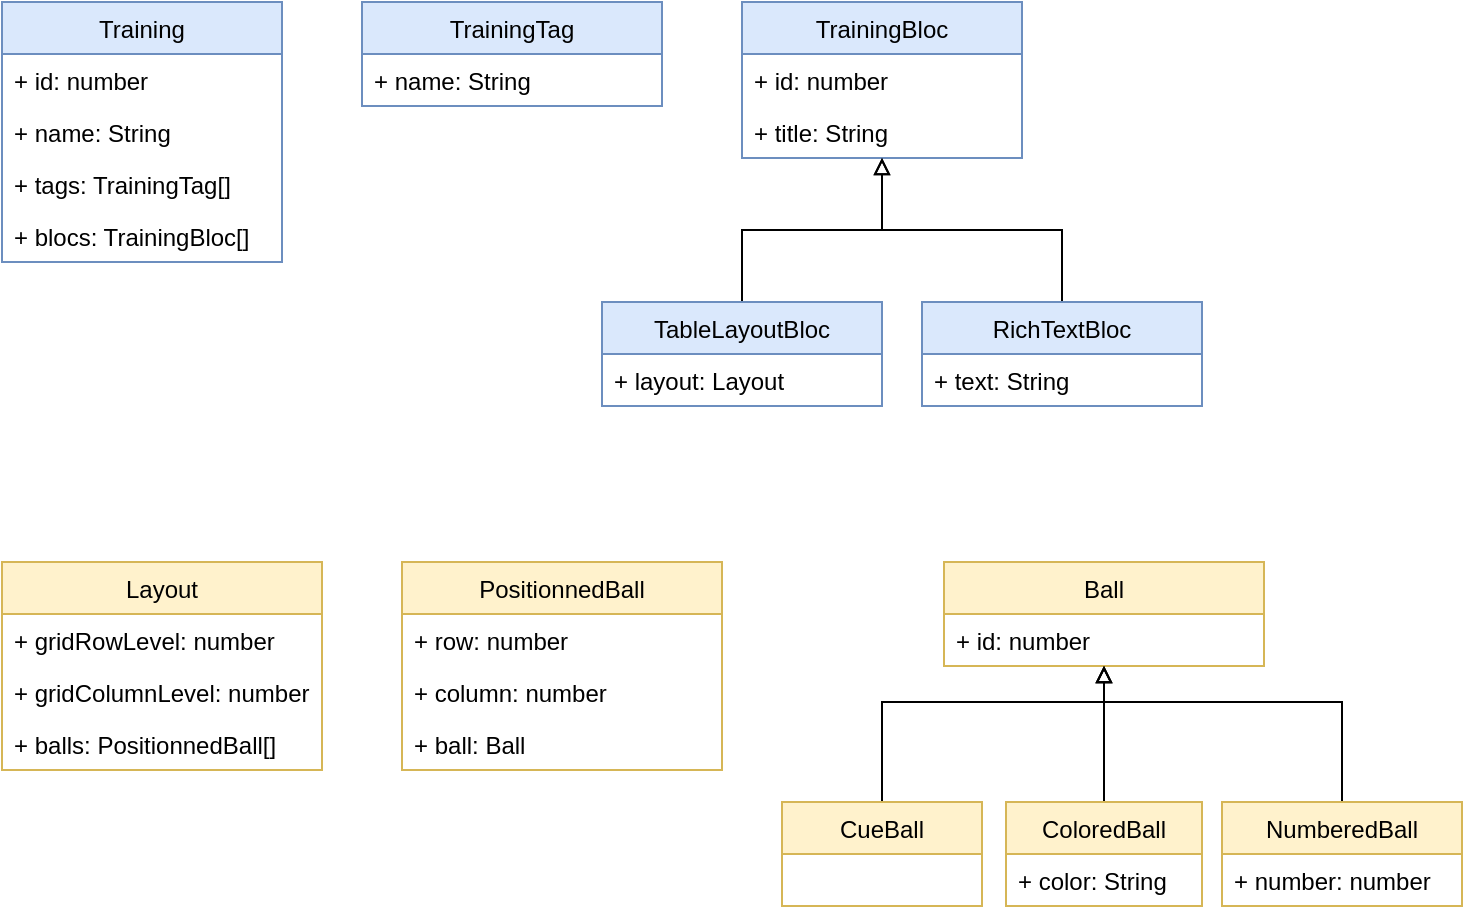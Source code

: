 <mxfile version="20.3.6" type="github">
  <diagram id="C5RBs43oDa-KdzZeNtuy" name="Page-1">
    <mxGraphModel dx="868" dy="730" grid="1" gridSize="10" guides="1" tooltips="1" connect="1" arrows="1" fold="1" page="1" pageScale="1" pageWidth="827" pageHeight="1169" math="0" shadow="0">
      <root>
        <mxCell id="WIyWlLk6GJQsqaUBKTNV-0" />
        <mxCell id="WIyWlLk6GJQsqaUBKTNV-1" parent="WIyWlLk6GJQsqaUBKTNV-0" />
        <mxCell id="wwJe6B4p9SqzF5om7poR-0" value="Training" style="swimlane;fontStyle=0;childLayout=stackLayout;horizontal=1;startSize=26;fillColor=#dae8fc;horizontalStack=0;resizeParent=1;resizeParentMax=0;resizeLast=0;collapsible=1;marginBottom=0;strokeColor=#6c8ebf;" parent="WIyWlLk6GJQsqaUBKTNV-1" vertex="1">
          <mxGeometry x="40" y="40" width="140" height="130" as="geometry" />
        </mxCell>
        <mxCell id="wwJe6B4p9SqzF5om7poR-1" value="+ id: number" style="text;strokeColor=none;fillColor=none;align=left;verticalAlign=top;spacingLeft=4;spacingRight=4;overflow=hidden;rotatable=0;points=[[0,0.5],[1,0.5]];portConstraint=eastwest;" parent="wwJe6B4p9SqzF5om7poR-0" vertex="1">
          <mxGeometry y="26" width="140" height="26" as="geometry" />
        </mxCell>
        <mxCell id="wwJe6B4p9SqzF5om7poR-2" value="+ name: String" style="text;strokeColor=none;fillColor=none;align=left;verticalAlign=top;spacingLeft=4;spacingRight=4;overflow=hidden;rotatable=0;points=[[0,0.5],[1,0.5]];portConstraint=eastwest;" parent="wwJe6B4p9SqzF5om7poR-0" vertex="1">
          <mxGeometry y="52" width="140" height="26" as="geometry" />
        </mxCell>
        <mxCell id="wwJe6B4p9SqzF5om7poR-47" value="+ tags: TrainingTag[]" style="text;strokeColor=none;fillColor=none;align=left;verticalAlign=top;spacingLeft=4;spacingRight=4;overflow=hidden;rotatable=0;points=[[0,0.5],[1,0.5]];portConstraint=eastwest;" parent="wwJe6B4p9SqzF5om7poR-0" vertex="1">
          <mxGeometry y="78" width="140" height="26" as="geometry" />
        </mxCell>
        <mxCell id="wwJe6B4p9SqzF5om7poR-3" value="+ blocs: TrainingBloc[]" style="text;strokeColor=none;fillColor=none;align=left;verticalAlign=top;spacingLeft=4;spacingRight=4;overflow=hidden;rotatable=0;points=[[0,0.5],[1,0.5]];portConstraint=eastwest;" parent="wwJe6B4p9SqzF5om7poR-0" vertex="1">
          <mxGeometry y="104" width="140" height="26" as="geometry" />
        </mxCell>
        <mxCell id="wwJe6B4p9SqzF5om7poR-4" value="TrainingBloc" style="swimlane;fontStyle=0;childLayout=stackLayout;horizontal=1;startSize=26;fillColor=#dae8fc;horizontalStack=0;resizeParent=1;resizeParentMax=0;resizeLast=0;collapsible=1;marginBottom=0;strokeColor=#6c8ebf;" parent="WIyWlLk6GJQsqaUBKTNV-1" vertex="1">
          <mxGeometry x="410" y="40" width="140" height="78" as="geometry" />
        </mxCell>
        <mxCell id="wwJe6B4p9SqzF5om7poR-9" value="+ id: number" style="text;strokeColor=none;fillColor=none;align=left;verticalAlign=top;spacingLeft=4;spacingRight=4;overflow=hidden;rotatable=0;points=[[0,0.5],[1,0.5]];portConstraint=eastwest;" parent="wwJe6B4p9SqzF5om7poR-4" vertex="1">
          <mxGeometry y="26" width="140" height="26" as="geometry" />
        </mxCell>
        <mxCell id="wwJe6B4p9SqzF5om7poR-13" value="+ title: String" style="text;strokeColor=none;fillColor=none;align=left;verticalAlign=top;spacingLeft=4;spacingRight=4;overflow=hidden;rotatable=0;points=[[0,0.5],[1,0.5]];portConstraint=eastwest;" parent="wwJe6B4p9SqzF5om7poR-4" vertex="1">
          <mxGeometry y="52" width="140" height="26" as="geometry" />
        </mxCell>
        <mxCell id="wwJe6B4p9SqzF5om7poR-12" style="edgeStyle=orthogonalEdgeStyle;rounded=0;orthogonalLoop=1;jettySize=auto;html=1;endArrow=block;endFill=0;" parent="WIyWlLk6GJQsqaUBKTNV-1" source="wwJe6B4p9SqzF5om7poR-8" target="wwJe6B4p9SqzF5om7poR-4" edge="1">
          <mxGeometry relative="1" as="geometry" />
        </mxCell>
        <mxCell id="wwJe6B4p9SqzF5om7poR-8" value="TableLayoutBloc" style="swimlane;fontStyle=0;childLayout=stackLayout;horizontal=1;startSize=26;fillColor=#dae8fc;horizontalStack=0;resizeParent=1;resizeParentMax=0;resizeLast=0;collapsible=1;marginBottom=0;strokeColor=#6c8ebf;" parent="WIyWlLk6GJQsqaUBKTNV-1" vertex="1">
          <mxGeometry x="340" y="190" width="140" height="52" as="geometry" />
        </mxCell>
        <mxCell id="wwJe6B4p9SqzF5om7poR-10" value="+ layout: Layout" style="text;strokeColor=none;fillColor=none;align=left;verticalAlign=top;spacingLeft=4;spacingRight=4;overflow=hidden;rotatable=0;points=[[0,0.5],[1,0.5]];portConstraint=eastwest;" parent="wwJe6B4p9SqzF5om7poR-8" vertex="1">
          <mxGeometry y="26" width="140" height="26" as="geometry" />
        </mxCell>
        <mxCell id="wwJe6B4p9SqzF5om7poR-16" style="edgeStyle=orthogonalEdgeStyle;rounded=0;orthogonalLoop=1;jettySize=auto;html=1;endArrow=block;endFill=0;" parent="WIyWlLk6GJQsqaUBKTNV-1" source="wwJe6B4p9SqzF5om7poR-14" target="wwJe6B4p9SqzF5om7poR-4" edge="1">
          <mxGeometry relative="1" as="geometry" />
        </mxCell>
        <mxCell id="wwJe6B4p9SqzF5om7poR-14" value="RichTextBloc" style="swimlane;fontStyle=0;childLayout=stackLayout;horizontal=1;startSize=26;fillColor=#dae8fc;horizontalStack=0;resizeParent=1;resizeParentMax=0;resizeLast=0;collapsible=1;marginBottom=0;strokeColor=#6c8ebf;" parent="WIyWlLk6GJQsqaUBKTNV-1" vertex="1">
          <mxGeometry x="500" y="190" width="140" height="52" as="geometry" />
        </mxCell>
        <mxCell id="wwJe6B4p9SqzF5om7poR-15" value="+ text: String" style="text;strokeColor=none;fillColor=none;align=left;verticalAlign=top;spacingLeft=4;spacingRight=4;overflow=hidden;rotatable=0;points=[[0,0.5],[1,0.5]];portConstraint=eastwest;" parent="wwJe6B4p9SqzF5om7poR-14" vertex="1">
          <mxGeometry y="26" width="140" height="26" as="geometry" />
        </mxCell>
        <mxCell id="wwJe6B4p9SqzF5om7poR-17" value="Layout" style="swimlane;fontStyle=0;childLayout=stackLayout;horizontal=1;startSize=26;fillColor=#fff2cc;horizontalStack=0;resizeParent=1;resizeParentMax=0;resizeLast=0;collapsible=1;marginBottom=0;strokeColor=#d6b656;" parent="WIyWlLk6GJQsqaUBKTNV-1" vertex="1">
          <mxGeometry x="40" y="320" width="160" height="104" as="geometry" />
        </mxCell>
        <mxCell id="wwJe6B4p9SqzF5om7poR-18" value="+ gridRowLevel: number" style="text;strokeColor=none;fillColor=none;align=left;verticalAlign=top;spacingLeft=4;spacingRight=4;overflow=hidden;rotatable=0;points=[[0,0.5],[1,0.5]];portConstraint=eastwest;" parent="wwJe6B4p9SqzF5om7poR-17" vertex="1">
          <mxGeometry y="26" width="160" height="26" as="geometry" />
        </mxCell>
        <mxCell id="wwJe6B4p9SqzF5om7poR-19" value="+ gridColumnLevel: number" style="text;strokeColor=none;fillColor=none;align=left;verticalAlign=top;spacingLeft=4;spacingRight=4;overflow=hidden;rotatable=0;points=[[0,0.5],[1,0.5]];portConstraint=eastwest;" parent="wwJe6B4p9SqzF5om7poR-17" vertex="1">
          <mxGeometry y="52" width="160" height="26" as="geometry" />
        </mxCell>
        <mxCell id="wwJe6B4p9SqzF5om7poR-23" value="+ balls: PositionnedBall[]" style="text;strokeColor=none;fillColor=none;align=left;verticalAlign=top;spacingLeft=4;spacingRight=4;overflow=hidden;rotatable=0;points=[[0,0.5],[1,0.5]];portConstraint=eastwest;" parent="wwJe6B4p9SqzF5om7poR-17" vertex="1">
          <mxGeometry y="78" width="160" height="26" as="geometry" />
        </mxCell>
        <mxCell id="wwJe6B4p9SqzF5om7poR-20" value="PositionnedBall" style="swimlane;fontStyle=0;childLayout=stackLayout;horizontal=1;startSize=26;fillColor=#fff2cc;horizontalStack=0;resizeParent=1;resizeParentMax=0;resizeLast=0;collapsible=1;marginBottom=0;strokeColor=#d6b656;" parent="WIyWlLk6GJQsqaUBKTNV-1" vertex="1">
          <mxGeometry x="240" y="320" width="160" height="104" as="geometry" />
        </mxCell>
        <mxCell id="wwJe6B4p9SqzF5om7poR-21" value="+ row: number" style="text;strokeColor=none;fillColor=none;align=left;verticalAlign=top;spacingLeft=4;spacingRight=4;overflow=hidden;rotatable=0;points=[[0,0.5],[1,0.5]];portConstraint=eastwest;" parent="wwJe6B4p9SqzF5om7poR-20" vertex="1">
          <mxGeometry y="26" width="160" height="26" as="geometry" />
        </mxCell>
        <mxCell id="wwJe6B4p9SqzF5om7poR-22" value="+ column: number" style="text;strokeColor=none;fillColor=none;align=left;verticalAlign=top;spacingLeft=4;spacingRight=4;overflow=hidden;rotatable=0;points=[[0,0.5],[1,0.5]];portConstraint=eastwest;" parent="wwJe6B4p9SqzF5om7poR-20" vertex="1">
          <mxGeometry y="52" width="160" height="26" as="geometry" />
        </mxCell>
        <mxCell id="wwJe6B4p9SqzF5om7poR-24" value="+ ball: Ball" style="text;strokeColor=none;fillColor=none;align=left;verticalAlign=top;spacingLeft=4;spacingRight=4;overflow=hidden;rotatable=0;points=[[0,0.5],[1,0.5]];portConstraint=eastwest;" parent="wwJe6B4p9SqzF5om7poR-20" vertex="1">
          <mxGeometry y="78" width="160" height="26" as="geometry" />
        </mxCell>
        <mxCell id="wwJe6B4p9SqzF5om7poR-25" value="Ball" style="swimlane;fontStyle=0;childLayout=stackLayout;horizontal=1;startSize=26;fillColor=#fff2cc;horizontalStack=0;resizeParent=1;resizeParentMax=0;resizeLast=0;collapsible=1;marginBottom=0;strokeColor=#d6b656;" parent="WIyWlLk6GJQsqaUBKTNV-1" vertex="1">
          <mxGeometry x="511" y="320" width="160" height="52" as="geometry" />
        </mxCell>
        <mxCell id="dc_Tx_g4RAg2RYG-T8RR-0" value="+ id: number" style="text;strokeColor=none;fillColor=none;align=left;verticalAlign=top;spacingLeft=4;spacingRight=4;overflow=hidden;rotatable=0;points=[[0,0.5],[1,0.5]];portConstraint=eastwest;" vertex="1" parent="wwJe6B4p9SqzF5om7poR-25">
          <mxGeometry y="26" width="160" height="26" as="geometry" />
        </mxCell>
        <mxCell id="wwJe6B4p9SqzF5om7poR-41" style="edgeStyle=orthogonalEdgeStyle;rounded=0;orthogonalLoop=1;jettySize=auto;html=1;endArrow=block;endFill=0;entryX=0.5;entryY=1;entryDx=0;entryDy=0;" parent="WIyWlLk6GJQsqaUBKTNV-1" source="wwJe6B4p9SqzF5om7poR-39" target="wwJe6B4p9SqzF5om7poR-25" edge="1">
          <mxGeometry relative="1" as="geometry">
            <Array as="points">
              <mxPoint x="480" y="390" />
              <mxPoint x="591" y="390" />
            </Array>
          </mxGeometry>
        </mxCell>
        <mxCell id="wwJe6B4p9SqzF5om7poR-39" value="CueBall" style="swimlane;fontStyle=0;childLayout=stackLayout;horizontal=1;startSize=26;fillColor=#fff2cc;horizontalStack=0;resizeParent=1;resizeParentMax=0;resizeLast=0;collapsible=1;marginBottom=0;strokeColor=#d6b656;" parent="WIyWlLk6GJQsqaUBKTNV-1" vertex="1">
          <mxGeometry x="430" y="440" width="100" height="52" as="geometry" />
        </mxCell>
        <mxCell id="wwJe6B4p9SqzF5om7poR-42" style="edgeStyle=orthogonalEdgeStyle;rounded=0;orthogonalLoop=1;jettySize=auto;html=1;endArrow=block;endFill=0;" parent="WIyWlLk6GJQsqaUBKTNV-1" source="wwJe6B4p9SqzF5om7poR-40" target="wwJe6B4p9SqzF5om7poR-25" edge="1">
          <mxGeometry relative="1" as="geometry" />
        </mxCell>
        <mxCell id="wwJe6B4p9SqzF5om7poR-40" value="ColoredBall" style="swimlane;fontStyle=0;childLayout=stackLayout;horizontal=1;startSize=26;fillColor=#fff2cc;horizontalStack=0;resizeParent=1;resizeParentMax=0;resizeLast=0;collapsible=1;marginBottom=0;strokeColor=#d6b656;" parent="WIyWlLk6GJQsqaUBKTNV-1" vertex="1">
          <mxGeometry x="542" y="440" width="98" height="52" as="geometry" />
        </mxCell>
        <mxCell id="wwJe6B4p9SqzF5om7poR-45" value="+ color: String" style="text;strokeColor=none;fillColor=none;align=left;verticalAlign=top;spacingLeft=4;spacingRight=4;overflow=hidden;rotatable=0;points=[[0,0.5],[1,0.5]];portConstraint=eastwest;" parent="wwJe6B4p9SqzF5om7poR-40" vertex="1">
          <mxGeometry y="26" width="98" height="26" as="geometry" />
        </mxCell>
        <mxCell id="wwJe6B4p9SqzF5om7poR-44" style="edgeStyle=orthogonalEdgeStyle;rounded=0;orthogonalLoop=1;jettySize=auto;html=1;endArrow=block;endFill=0;" parent="WIyWlLk6GJQsqaUBKTNV-1" source="wwJe6B4p9SqzF5om7poR-43" target="wwJe6B4p9SqzF5om7poR-25" edge="1">
          <mxGeometry relative="1" as="geometry">
            <Array as="points">
              <mxPoint x="710" y="390" />
              <mxPoint x="591" y="390" />
            </Array>
          </mxGeometry>
        </mxCell>
        <mxCell id="wwJe6B4p9SqzF5om7poR-43" value="NumberedBall" style="swimlane;fontStyle=0;childLayout=stackLayout;horizontal=1;startSize=26;fillColor=#fff2cc;horizontalStack=0;resizeParent=1;resizeParentMax=0;resizeLast=0;collapsible=1;marginBottom=0;strokeColor=#d6b656;" parent="WIyWlLk6GJQsqaUBKTNV-1" vertex="1">
          <mxGeometry x="650" y="440" width="120" height="52" as="geometry" />
        </mxCell>
        <mxCell id="wwJe6B4p9SqzF5om7poR-46" value="+ number: number" style="text;strokeColor=none;fillColor=none;align=left;verticalAlign=top;spacingLeft=4;spacingRight=4;overflow=hidden;rotatable=0;points=[[0,0.5],[1,0.5]];portConstraint=eastwest;" parent="wwJe6B4p9SqzF5om7poR-43" vertex="1">
          <mxGeometry y="26" width="120" height="26" as="geometry" />
        </mxCell>
        <mxCell id="wwJe6B4p9SqzF5om7poR-48" value="TrainingTag" style="swimlane;fontStyle=0;childLayout=stackLayout;horizontal=1;startSize=26;fillColor=#dae8fc;horizontalStack=0;resizeParent=1;resizeParentMax=0;resizeLast=0;collapsible=1;marginBottom=0;strokeColor=#6c8ebf;" parent="WIyWlLk6GJQsqaUBKTNV-1" vertex="1">
          <mxGeometry x="220" y="40" width="150" height="52" as="geometry" />
        </mxCell>
        <mxCell id="wwJe6B4p9SqzF5om7poR-50" value="+ name: String" style="text;strokeColor=none;fillColor=none;align=left;verticalAlign=top;spacingLeft=4;spacingRight=4;overflow=hidden;rotatable=0;points=[[0,0.5],[1,0.5]];portConstraint=eastwest;" parent="wwJe6B4p9SqzF5om7poR-48" vertex="1">
          <mxGeometry y="26" width="150" height="26" as="geometry" />
        </mxCell>
      </root>
    </mxGraphModel>
  </diagram>
</mxfile>
